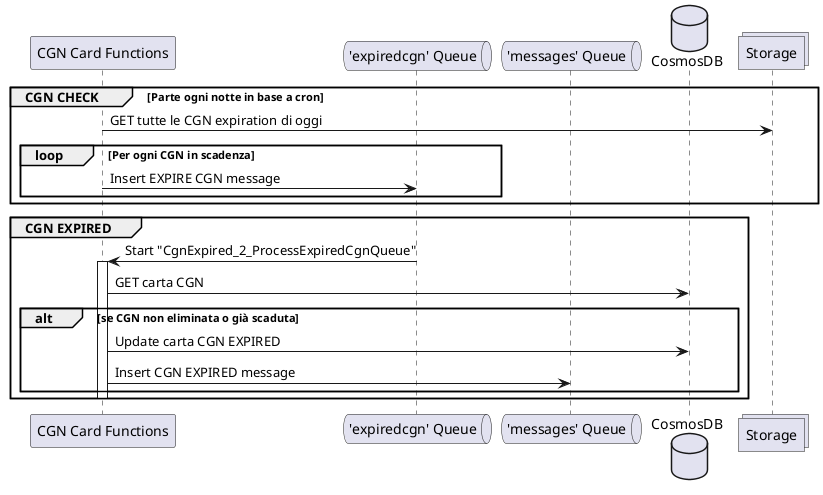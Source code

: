 @startuml Sequence scadenza CGN
participant "CGN Card Functions" as cf
queue "'expiredcgn' Queue" as expired
queue "'messages' Queue" as messages
database "CosmosDB" as cosmos
collections "Storage" as storage

group CGN CHECK [Parte ogni notte in base a cron]
  cf -> storage: GET tutte le CGN expiration di oggi
  loop Per ogni CGN in scadenza
    cf -> expired : Insert EXPIRE CGN message
  end
end

group CGN EXPIRED
  expired -> cf : Start "CgnExpired_2_ProcessExpiredCgnQueue"
  activate cf
  cf -> cosmos: GET carta CGN
  alt se CGN non eliminata o già scaduta
    cf -> cosmos : Update carta CGN EXPIRED
    cf -> messages : Insert CGN EXPIRED message
  end
  deactivate cf 
end

@enduml